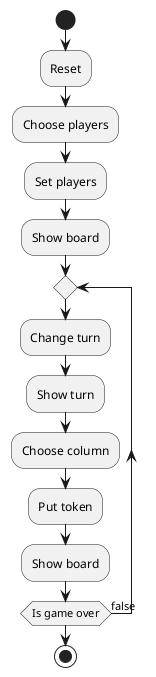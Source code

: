 @startuml "Activity Diagram - Play"

start
:Reset;
:Choose players;
:Set players;
:Show board;
repeat
:Change turn;
:Show turn;
:Choose column;
:Put token;
:Show board;
repeat while (Is game over) is (false)
stop
@enduml